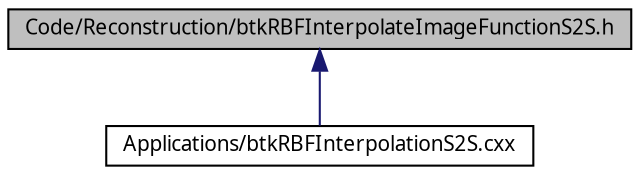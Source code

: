digraph G
{
  edge [fontname="FreeSans.ttf",fontsize="10",labelfontname="FreeSans.ttf",labelfontsize="10"];
  node [fontname="FreeSans.ttf",fontsize="10",shape=record];
  Node1 [label="Code/Reconstruction/btkRBFInterpolateImageFunctionS2S.h",height=0.2,width=0.4,color="black", fillcolor="grey75", style="filled" fontcolor="black"];
  Node1 -> Node2 [dir=back,color="midnightblue",fontsize="10",style="solid",fontname="FreeSans.ttf"];
  Node2 [label="Applications/btkRBFInterpolationS2S.cxx",height=0.2,width=0.4,color="black", fillcolor="white", style="filled",URL="$btk_r_b_f_interpolation_s2_s_8cxx.html"];
}
